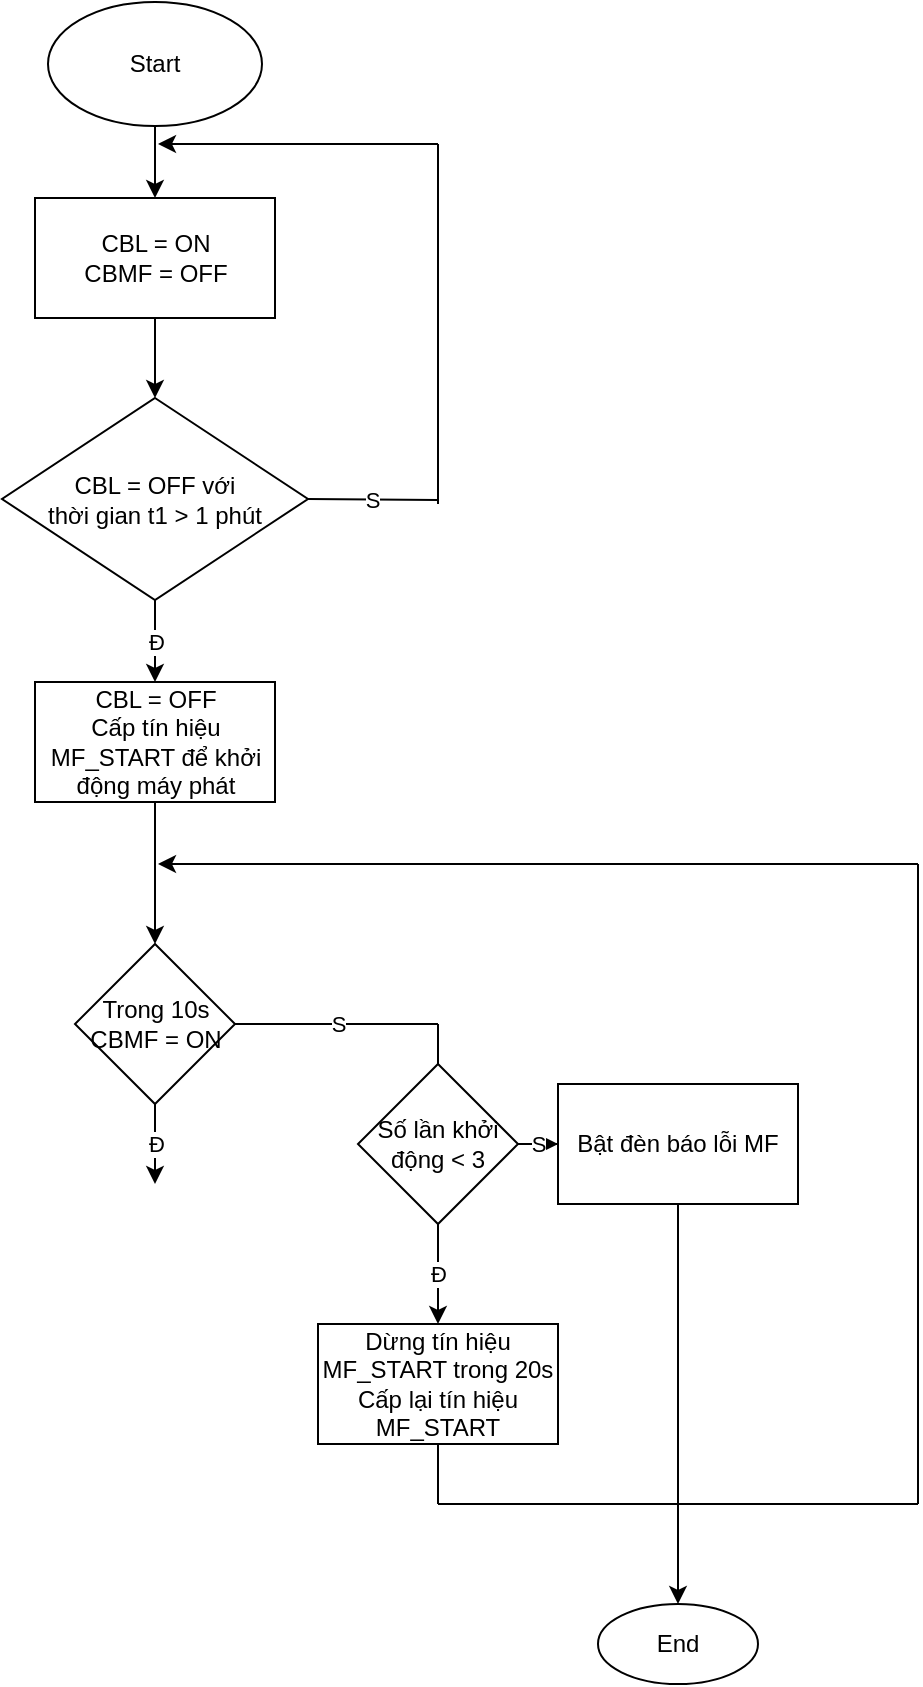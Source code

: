 <mxfile version="21.5.2" type="github">
  <diagram name="Page-1" id="3nB90zPooGlP-AQ_LGa6">
    <mxGraphModel dx="1276" dy="527" grid="1" gridSize="10" guides="1" tooltips="1" connect="1" arrows="1" fold="1" page="1" pageScale="1" pageWidth="850" pageHeight="1100" math="0" shadow="0">
      <root>
        <mxCell id="0" />
        <mxCell id="1" parent="0" />
        <mxCell id="G3K6QtKUeZGnVxPSgdZC-3" value="" style="edgeStyle=orthogonalEdgeStyle;rounded=0;orthogonalLoop=1;jettySize=auto;html=1;" edge="1" parent="1" source="G3K6QtKUeZGnVxPSgdZC-1" target="G3K6QtKUeZGnVxPSgdZC-2">
          <mxGeometry relative="1" as="geometry" />
        </mxCell>
        <mxCell id="G3K6QtKUeZGnVxPSgdZC-1" value="Start" style="ellipse;whiteSpace=wrap;html=1;" vertex="1" parent="1">
          <mxGeometry x="365" y="49" width="107" height="62" as="geometry" />
        </mxCell>
        <mxCell id="G3K6QtKUeZGnVxPSgdZC-5" value="" style="edgeStyle=orthogonalEdgeStyle;rounded=0;orthogonalLoop=1;jettySize=auto;html=1;" edge="1" parent="1" source="G3K6QtKUeZGnVxPSgdZC-2" target="G3K6QtKUeZGnVxPSgdZC-4">
          <mxGeometry relative="1" as="geometry" />
        </mxCell>
        <mxCell id="G3K6QtKUeZGnVxPSgdZC-2" value="CBL = ON&lt;br&gt;CBMF = OFF" style="whiteSpace=wrap;html=1;" vertex="1" parent="1">
          <mxGeometry x="358.5" y="147" width="120" height="60" as="geometry" />
        </mxCell>
        <mxCell id="G3K6QtKUeZGnVxPSgdZC-7" value="Đ" style="edgeStyle=orthogonalEdgeStyle;rounded=0;orthogonalLoop=1;jettySize=auto;html=1;" edge="1" parent="1" source="G3K6QtKUeZGnVxPSgdZC-4" target="G3K6QtKUeZGnVxPSgdZC-6">
          <mxGeometry relative="1" as="geometry" />
        </mxCell>
        <mxCell id="G3K6QtKUeZGnVxPSgdZC-4" value="CBL = OFF với &lt;br&gt;thời gian t1 &amp;gt; 1 phút" style="rhombus;whiteSpace=wrap;html=1;align=center;" vertex="1" parent="1">
          <mxGeometry x="342" y="247" width="153" height="101" as="geometry" />
        </mxCell>
        <mxCell id="G3K6QtKUeZGnVxPSgdZC-9" value="" style="edgeStyle=orthogonalEdgeStyle;rounded=0;orthogonalLoop=1;jettySize=auto;html=1;" edge="1" parent="1" source="G3K6QtKUeZGnVxPSgdZC-6" target="G3K6QtKUeZGnVxPSgdZC-8">
          <mxGeometry relative="1" as="geometry" />
        </mxCell>
        <mxCell id="G3K6QtKUeZGnVxPSgdZC-6" value="CBL = OFF&lt;br&gt;Cấp tín hiệu MF_START để khởi động máy phát" style="whiteSpace=wrap;html=1;" vertex="1" parent="1">
          <mxGeometry x="358.5" y="389" width="120" height="60" as="geometry" />
        </mxCell>
        <mxCell id="G3K6QtKUeZGnVxPSgdZC-25" value="Đ" style="edgeStyle=orthogonalEdgeStyle;rounded=0;orthogonalLoop=1;jettySize=auto;html=1;" edge="1" parent="1" source="G3K6QtKUeZGnVxPSgdZC-8">
          <mxGeometry relative="1" as="geometry">
            <mxPoint x="418.5" y="640" as="targetPoint" />
          </mxGeometry>
        </mxCell>
        <mxCell id="G3K6QtKUeZGnVxPSgdZC-8" value="Trong 10s&lt;br&gt;CBMF = ON" style="rhombus;whiteSpace=wrap;html=1;" vertex="1" parent="1">
          <mxGeometry x="378.5" y="520" width="80" height="80" as="geometry" />
        </mxCell>
        <mxCell id="G3K6QtKUeZGnVxPSgdZC-11" value="S" style="endArrow=none;html=1;rounded=0;exitX=1;exitY=0.5;exitDx=0;exitDy=0;" edge="1" parent="1" source="G3K6QtKUeZGnVxPSgdZC-4">
          <mxGeometry width="50" height="50" relative="1" as="geometry">
            <mxPoint x="542" y="276" as="sourcePoint" />
            <mxPoint x="560" y="298" as="targetPoint" />
          </mxGeometry>
        </mxCell>
        <mxCell id="G3K6QtKUeZGnVxPSgdZC-12" value="" style="endArrow=none;html=1;rounded=0;" edge="1" parent="1">
          <mxGeometry width="50" height="50" relative="1" as="geometry">
            <mxPoint x="560" y="300" as="sourcePoint" />
            <mxPoint x="560" y="120" as="targetPoint" />
          </mxGeometry>
        </mxCell>
        <mxCell id="G3K6QtKUeZGnVxPSgdZC-13" value="" style="endArrow=classic;html=1;rounded=0;" edge="1" parent="1">
          <mxGeometry width="50" height="50" relative="1" as="geometry">
            <mxPoint x="560" y="120" as="sourcePoint" />
            <mxPoint x="420" y="120" as="targetPoint" />
          </mxGeometry>
        </mxCell>
        <mxCell id="G3K6QtKUeZGnVxPSgdZC-14" value="S" style="endArrow=none;html=1;rounded=0;exitX=1;exitY=0.5;exitDx=0;exitDy=0;" edge="1" parent="1" source="G3K6QtKUeZGnVxPSgdZC-8">
          <mxGeometry width="50" height="50" relative="1" as="geometry">
            <mxPoint x="490" y="560" as="sourcePoint" />
            <mxPoint x="560" y="560" as="targetPoint" />
          </mxGeometry>
        </mxCell>
        <mxCell id="G3K6QtKUeZGnVxPSgdZC-16" value="Dừng tín hiệu MF_START trong 20s&lt;br&gt;Cấp lại tín hiệu MF_START" style="rounded=0;whiteSpace=wrap;html=1;" vertex="1" parent="1">
          <mxGeometry x="500" y="710" width="120" height="60" as="geometry" />
        </mxCell>
        <mxCell id="G3K6QtKUeZGnVxPSgdZC-23" value="" style="endArrow=classic;html=1;rounded=0;" edge="1" parent="1">
          <mxGeometry width="50" height="50" relative="1" as="geometry">
            <mxPoint x="680" y="480" as="sourcePoint" />
            <mxPoint x="420" y="480" as="targetPoint" />
          </mxGeometry>
        </mxCell>
        <mxCell id="G3K6QtKUeZGnVxPSgdZC-28" value="Đ" style="edgeStyle=orthogonalEdgeStyle;rounded=0;orthogonalLoop=1;jettySize=auto;html=1;entryX=0.5;entryY=0;entryDx=0;entryDy=0;" edge="1" parent="1" source="G3K6QtKUeZGnVxPSgdZC-26" target="G3K6QtKUeZGnVxPSgdZC-16">
          <mxGeometry relative="1" as="geometry" />
        </mxCell>
        <mxCell id="G3K6QtKUeZGnVxPSgdZC-30" value="S" style="edgeStyle=orthogonalEdgeStyle;rounded=0;orthogonalLoop=1;jettySize=auto;html=1;" edge="1" parent="1" source="G3K6QtKUeZGnVxPSgdZC-26" target="G3K6QtKUeZGnVxPSgdZC-29">
          <mxGeometry relative="1" as="geometry" />
        </mxCell>
        <mxCell id="G3K6QtKUeZGnVxPSgdZC-26" value="Số lần khởi động &amp;lt; 3" style="rhombus;whiteSpace=wrap;html=1;" vertex="1" parent="1">
          <mxGeometry x="520" y="580" width="80" height="80" as="geometry" />
        </mxCell>
        <mxCell id="G3K6QtKUeZGnVxPSgdZC-27" value="" style="endArrow=none;html=1;rounded=0;entryX=0.5;entryY=0;entryDx=0;entryDy=0;" edge="1" parent="1" target="G3K6QtKUeZGnVxPSgdZC-26">
          <mxGeometry width="50" height="50" relative="1" as="geometry">
            <mxPoint x="560" y="560" as="sourcePoint" />
            <mxPoint x="650" y="520" as="targetPoint" />
          </mxGeometry>
        </mxCell>
        <mxCell id="G3K6QtKUeZGnVxPSgdZC-37" value="" style="edgeStyle=orthogonalEdgeStyle;rounded=0;orthogonalLoop=1;jettySize=auto;html=1;" edge="1" parent="1" source="G3K6QtKUeZGnVxPSgdZC-29" target="G3K6QtKUeZGnVxPSgdZC-36">
          <mxGeometry relative="1" as="geometry" />
        </mxCell>
        <mxCell id="G3K6QtKUeZGnVxPSgdZC-29" value="Bật đèn báo lỗi MF" style="whiteSpace=wrap;html=1;" vertex="1" parent="1">
          <mxGeometry x="620" y="590" width="120" height="60" as="geometry" />
        </mxCell>
        <mxCell id="G3K6QtKUeZGnVxPSgdZC-31" value="" style="endArrow=none;html=1;rounded=0;entryX=0.5;entryY=1;entryDx=0;entryDy=0;" edge="1" parent="1" target="G3K6QtKUeZGnVxPSgdZC-16">
          <mxGeometry width="50" height="50" relative="1" as="geometry">
            <mxPoint x="560" y="800" as="sourcePoint" />
            <mxPoint x="580" y="820" as="targetPoint" />
          </mxGeometry>
        </mxCell>
        <mxCell id="G3K6QtKUeZGnVxPSgdZC-32" value="" style="endArrow=none;html=1;rounded=0;" edge="1" parent="1">
          <mxGeometry width="50" height="50" relative="1" as="geometry">
            <mxPoint x="560" y="800" as="sourcePoint" />
            <mxPoint x="800" y="800" as="targetPoint" />
          </mxGeometry>
        </mxCell>
        <mxCell id="G3K6QtKUeZGnVxPSgdZC-33" value="" style="endArrow=none;html=1;rounded=0;" edge="1" parent="1">
          <mxGeometry width="50" height="50" relative="1" as="geometry">
            <mxPoint x="800" y="800" as="sourcePoint" />
            <mxPoint x="800" y="480" as="targetPoint" />
          </mxGeometry>
        </mxCell>
        <mxCell id="G3K6QtKUeZGnVxPSgdZC-34" value="" style="endArrow=none;html=1;rounded=0;" edge="1" parent="1">
          <mxGeometry width="50" height="50" relative="1" as="geometry">
            <mxPoint x="680" y="480" as="sourcePoint" />
            <mxPoint x="800" y="480" as="targetPoint" />
          </mxGeometry>
        </mxCell>
        <mxCell id="G3K6QtKUeZGnVxPSgdZC-36" value="End" style="ellipse;whiteSpace=wrap;html=1;" vertex="1" parent="1">
          <mxGeometry x="640" y="850" width="80" height="40" as="geometry" />
        </mxCell>
      </root>
    </mxGraphModel>
  </diagram>
</mxfile>
